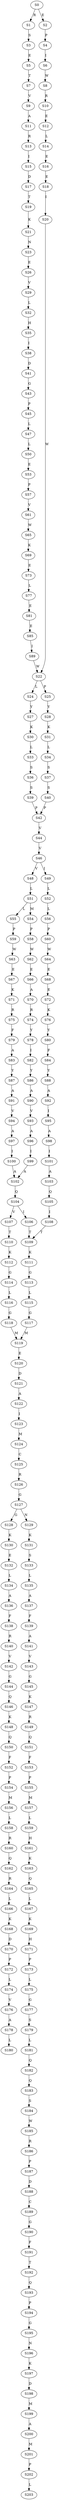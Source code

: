 strict digraph  {
	S0 -> S1 [ label = R ];
	S0 -> S2 [ label = E ];
	S1 -> S3 [ label = S ];
	S2 -> S4 [ label = P ];
	S3 -> S5 [ label = E ];
	S4 -> S6 [ label = I ];
	S5 -> S7 [ label = T ];
	S6 -> S8 [ label = W ];
	S7 -> S9 [ label = V ];
	S8 -> S10 [ label = R ];
	S9 -> S11 [ label = A ];
	S10 -> S12 [ label = E ];
	S11 -> S13 [ label = R ];
	S12 -> S14 [ label = L ];
	S13 -> S15 [ label = I ];
	S14 -> S16 [ label = E ];
	S15 -> S17 [ label = D ];
	S16 -> S18 [ label = E ];
	S17 -> S19 [ label = T ];
	S18 -> S20 [ label = I ];
	S19 -> S21 [ label = K ];
	S20 -> S22 [ label = W ];
	S21 -> S23 [ label = N ];
	S22 -> S24 [ label = L ];
	S22 -> S25 [ label = P ];
	S23 -> S26 [ label = E ];
	S24 -> S27 [ label = Y ];
	S25 -> S28 [ label = Y ];
	S26 -> S29 [ label = V ];
	S27 -> S30 [ label = K ];
	S28 -> S31 [ label = K ];
	S29 -> S32 [ label = L ];
	S30 -> S33 [ label = L ];
	S31 -> S34 [ label = L ];
	S32 -> S35 [ label = H ];
	S33 -> S36 [ label = S ];
	S34 -> S37 [ label = S ];
	S35 -> S38 [ label = I ];
	S36 -> S39 [ label = S ];
	S37 -> S40 [ label = S ];
	S38 -> S41 [ label = D ];
	S39 -> S42 [ label = P ];
	S40 -> S42 [ label = P ];
	S41 -> S43 [ label = G ];
	S42 -> S44 [ label = V ];
	S43 -> S45 [ label = P ];
	S44 -> S46 [ label = V ];
	S45 -> S47 [ label = L ];
	S46 -> S48 [ label = V ];
	S46 -> S49 [ label = I ];
	S47 -> S50 [ label = L ];
	S48 -> S51 [ label = L ];
	S49 -> S52 [ label = L ];
	S50 -> S53 [ label = E ];
	S51 -> S54 [ label = M ];
	S51 -> S55 [ label = L ];
	S52 -> S56 [ label = L ];
	S53 -> S57 [ label = P ];
	S54 -> S58 [ label = P ];
	S55 -> S59 [ label = P ];
	S56 -> S60 [ label = P ];
	S57 -> S61 [ label = V ];
	S58 -> S62 [ label = W ];
	S59 -> S63 [ label = W ];
	S60 -> S64 [ label = W ];
	S61 -> S65 [ label = W ];
	S62 -> S66 [ label = E ];
	S63 -> S67 [ label = E ];
	S64 -> S68 [ label = E ];
	S65 -> S69 [ label = K ];
	S66 -> S70 [ label = A ];
	S67 -> S71 [ label = K ];
	S68 -> S72 [ label = E ];
	S69 -> S73 [ label = E ];
	S70 -> S74 [ label = R ];
	S71 -> S75 [ label = R ];
	S72 -> S76 [ label = K ];
	S73 -> S77 [ label = L ];
	S74 -> S78 [ label = Y ];
	S75 -> S79 [ label = F ];
	S76 -> S80 [ label = Y ];
	S77 -> S81 [ label = E ];
	S78 -> S82 [ label = I ];
	S79 -> S83 [ label = A ];
	S80 -> S84 [ label = F ];
	S81 -> S85 [ label = E ];
	S82 -> S86 [ label = Y ];
	S83 -> S87 [ label = Y ];
	S84 -> S88 [ label = Y ];
	S85 -> S89 [ label = I ];
	S86 -> S90 [ label = A ];
	S87 -> S91 [ label = A ];
	S88 -> S92 [ label = A ];
	S89 -> S22 [ label = W ];
	S90 -> S93 [ label = V ];
	S91 -> S94 [ label = V ];
	S92 -> S95 [ label = I ];
	S93 -> S96 [ label = A ];
	S94 -> S97 [ label = A ];
	S95 -> S98 [ label = A ];
	S96 -> S99 [ label = I ];
	S97 -> S100 [ label = I ];
	S98 -> S101 [ label = I ];
	S99 -> S102 [ label = A ];
	S100 -> S102 [ label = A ];
	S101 -> S103 [ label = A ];
	S102 -> S104 [ label = Q ];
	S103 -> S105 [ label = Q ];
	S104 -> S106 [ label = I ];
	S104 -> S107 [ label = V ];
	S105 -> S108 [ label = I ];
	S106 -> S109 [ label = T ];
	S107 -> S110 [ label = T ];
	S108 -> S109 [ label = T ];
	S109 -> S111 [ label = K ];
	S110 -> S112 [ label = K ];
	S111 -> S113 [ label = G ];
	S112 -> S114 [ label = G ];
	S113 -> S115 [ label = L ];
	S114 -> S116 [ label = L ];
	S115 -> S117 [ label = G ];
	S116 -> S118 [ label = G ];
	S117 -> S119 [ label = M ];
	S118 -> S119 [ label = M ];
	S119 -> S120 [ label = E ];
	S120 -> S121 [ label = D ];
	S121 -> S122 [ label = A ];
	S122 -> S123 [ label = I ];
	S123 -> S124 [ label = M ];
	S124 -> S125 [ label = C ];
	S125 -> S126 [ label = R ];
	S126 -> S127 [ label = G ];
	S127 -> S128 [ label = G ];
	S127 -> S129 [ label = N ];
	S128 -> S130 [ label = K ];
	S129 -> S131 [ label = K ];
	S130 -> S132 [ label = E ];
	S131 -> S133 [ label = S ];
	S132 -> S134 [ label = L ];
	S133 -> S135 [ label = L ];
	S134 -> S136 [ label = A ];
	S135 -> S137 [ label = A ];
	S136 -> S138 [ label = F ];
	S137 -> S139 [ label = F ];
	S138 -> S140 [ label = R ];
	S139 -> S141 [ label = A ];
	S140 -> S142 [ label = V ];
	S141 -> S143 [ label = V ];
	S142 -> S144 [ label = G ];
	S143 -> S145 [ label = G ];
	S144 -> S146 [ label = Q ];
	S145 -> S147 [ label = K ];
	S146 -> S148 [ label = K ];
	S147 -> S149 [ label = R ];
	S148 -> S150 [ label = Q ];
	S149 -> S151 [ label = Q ];
	S150 -> S152 [ label = F ];
	S151 -> S153 [ label = F ];
	S152 -> S154 [ label = P ];
	S153 -> S155 [ label = P ];
	S154 -> S156 [ label = M ];
	S155 -> S157 [ label = M ];
	S156 -> S158 [ label = L ];
	S157 -> S159 [ label = L ];
	S158 -> S160 [ label = R ];
	S159 -> S161 [ label = H ];
	S160 -> S162 [ label = Q ];
	S161 -> S163 [ label = K ];
	S162 -> S164 [ label = R ];
	S163 -> S165 [ label = Q ];
	S164 -> S166 [ label = L ];
	S165 -> S167 [ label = L ];
	S166 -> S168 [ label = K ];
	S167 -> S169 [ label = K ];
	S168 -> S170 [ label = D ];
	S169 -> S171 [ label = H ];
	S170 -> S172 [ label = P ];
	S171 -> S173 [ label = P ];
	S172 -> S174 [ label = L ];
	S173 -> S175 [ label = L ];
	S174 -> S176 [ label = V ];
	S175 -> S177 [ label = G ];
	S176 -> S178 [ label = A ];
	S177 -> S179 [ label = S ];
	S178 -> S180 [ label = L ];
	S179 -> S181 [ label = L ];
	S181 -> S182 [ label = Q ];
	S182 -> S183 [ label = Q ];
	S183 -> S184 [ label = S ];
	S184 -> S185 [ label = W ];
	S185 -> S186 [ label = R ];
	S186 -> S187 [ label = P ];
	S187 -> S188 [ label = D ];
	S188 -> S189 [ label = C ];
	S189 -> S190 [ label = G ];
	S190 -> S191 [ label = F ];
	S191 -> S192 [ label = T ];
	S192 -> S193 [ label = Q ];
	S193 -> S194 [ label = P ];
	S194 -> S195 [ label = G ];
	S195 -> S196 [ label = N ];
	S196 -> S197 [ label = K ];
	S197 -> S198 [ label = D ];
	S198 -> S199 [ label = M ];
	S199 -> S200 [ label = A ];
	S200 -> S201 [ label = M ];
	S201 -> S202 [ label = P ];
	S202 -> S203 [ label = L ];
}
